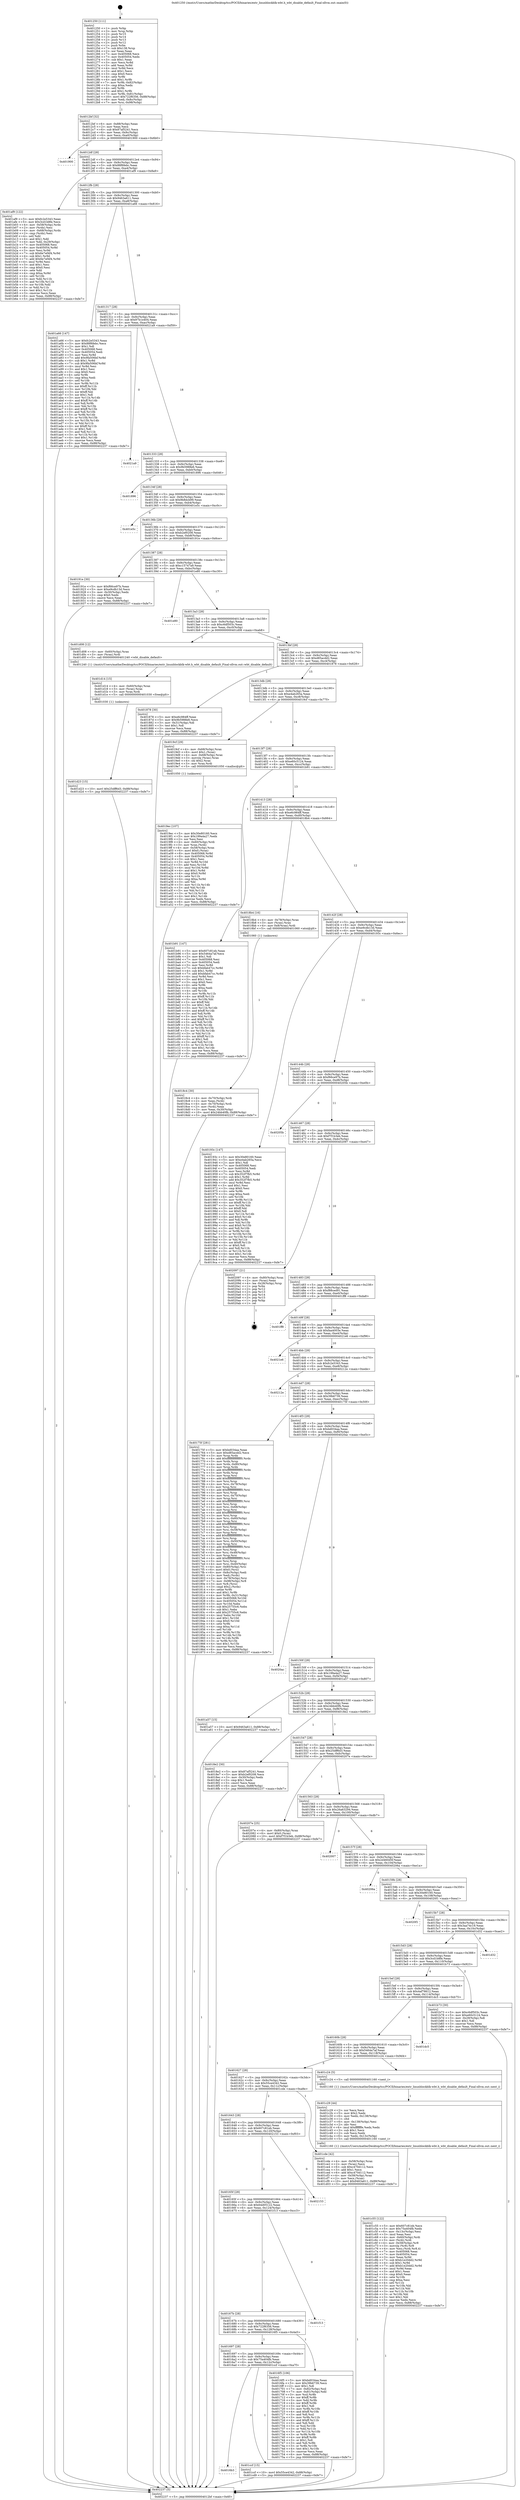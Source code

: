 digraph "0x401250" {
  label = "0x401250 (/mnt/c/Users/mathe/Desktop/tcc/POCII/binaries/extr_linuxblockblk-wbt.h_wbt_disable_default_Final-ollvm.out::main(0))"
  labelloc = "t"
  node[shape=record]

  Entry [label="",width=0.3,height=0.3,shape=circle,fillcolor=black,style=filled]
  "0x4012bf" [label="{
     0x4012bf [32]\l
     | [instrs]\l
     &nbsp;&nbsp;0x4012bf \<+6\>: mov -0x88(%rbp),%eax\l
     &nbsp;&nbsp;0x4012c5 \<+2\>: mov %eax,%ecx\l
     &nbsp;&nbsp;0x4012c7 \<+6\>: sub $0x87af5241,%ecx\l
     &nbsp;&nbsp;0x4012cd \<+6\>: mov %eax,-0x9c(%rbp)\l
     &nbsp;&nbsp;0x4012d3 \<+6\>: mov %ecx,-0xa0(%rbp)\l
     &nbsp;&nbsp;0x4012d9 \<+6\>: je 0000000000401900 \<main+0x6b0\>\l
  }"]
  "0x401900" [label="{
     0x401900\l
  }", style=dashed]
  "0x4012df" [label="{
     0x4012df [28]\l
     | [instrs]\l
     &nbsp;&nbsp;0x4012df \<+5\>: jmp 00000000004012e4 \<main+0x94\>\l
     &nbsp;&nbsp;0x4012e4 \<+6\>: mov -0x9c(%rbp),%eax\l
     &nbsp;&nbsp;0x4012ea \<+5\>: sub $0x88f6febc,%eax\l
     &nbsp;&nbsp;0x4012ef \<+6\>: mov %eax,-0xa4(%rbp)\l
     &nbsp;&nbsp;0x4012f5 \<+6\>: je 0000000000401af9 \<main+0x8a9\>\l
  }"]
  Exit [label="",width=0.3,height=0.3,shape=circle,fillcolor=black,style=filled,peripheries=2]
  "0x401af9" [label="{
     0x401af9 [122]\l
     | [instrs]\l
     &nbsp;&nbsp;0x401af9 \<+5\>: mov $0xfc2e5343,%eax\l
     &nbsp;&nbsp;0x401afe \<+5\>: mov $0x3cd1b8fe,%ecx\l
     &nbsp;&nbsp;0x401b03 \<+4\>: mov -0x58(%rbp),%rdx\l
     &nbsp;&nbsp;0x401b07 \<+2\>: mov (%rdx),%esi\l
     &nbsp;&nbsp;0x401b09 \<+4\>: mov -0x68(%rbp),%rdx\l
     &nbsp;&nbsp;0x401b0d \<+2\>: cmp (%rdx),%esi\l
     &nbsp;&nbsp;0x401b0f \<+4\>: setl %dil\l
     &nbsp;&nbsp;0x401b13 \<+4\>: and $0x1,%dil\l
     &nbsp;&nbsp;0x401b17 \<+4\>: mov %dil,-0x29(%rbp)\l
     &nbsp;&nbsp;0x401b1b \<+7\>: mov 0x405068,%esi\l
     &nbsp;&nbsp;0x401b22 \<+8\>: mov 0x405054,%r8d\l
     &nbsp;&nbsp;0x401b2a \<+3\>: mov %esi,%r9d\l
     &nbsp;&nbsp;0x401b2d \<+7\>: sub $0x6e7ef4f4,%r9d\l
     &nbsp;&nbsp;0x401b34 \<+4\>: sub $0x1,%r9d\l
     &nbsp;&nbsp;0x401b38 \<+7\>: add $0x6e7ef4f4,%r9d\l
     &nbsp;&nbsp;0x401b3f \<+4\>: imul %r9d,%esi\l
     &nbsp;&nbsp;0x401b43 \<+3\>: and $0x1,%esi\l
     &nbsp;&nbsp;0x401b46 \<+3\>: cmp $0x0,%esi\l
     &nbsp;&nbsp;0x401b49 \<+4\>: sete %dil\l
     &nbsp;&nbsp;0x401b4d \<+4\>: cmp $0xa,%r8d\l
     &nbsp;&nbsp;0x401b51 \<+4\>: setl %r10b\l
     &nbsp;&nbsp;0x401b55 \<+3\>: mov %dil,%r11b\l
     &nbsp;&nbsp;0x401b58 \<+3\>: and %r10b,%r11b\l
     &nbsp;&nbsp;0x401b5b \<+3\>: xor %r10b,%dil\l
     &nbsp;&nbsp;0x401b5e \<+3\>: or %dil,%r11b\l
     &nbsp;&nbsp;0x401b61 \<+4\>: test $0x1,%r11b\l
     &nbsp;&nbsp;0x401b65 \<+3\>: cmovne %ecx,%eax\l
     &nbsp;&nbsp;0x401b68 \<+6\>: mov %eax,-0x88(%rbp)\l
     &nbsp;&nbsp;0x401b6e \<+5\>: jmp 0000000000402237 \<main+0xfe7\>\l
  }"]
  "0x4012fb" [label="{
     0x4012fb [28]\l
     | [instrs]\l
     &nbsp;&nbsp;0x4012fb \<+5\>: jmp 0000000000401300 \<main+0xb0\>\l
     &nbsp;&nbsp;0x401300 \<+6\>: mov -0x9c(%rbp),%eax\l
     &nbsp;&nbsp;0x401306 \<+5\>: sub $0x9463a611,%eax\l
     &nbsp;&nbsp;0x40130b \<+6\>: mov %eax,-0xa8(%rbp)\l
     &nbsp;&nbsp;0x401311 \<+6\>: je 0000000000401a66 \<main+0x816\>\l
  }"]
  "0x401d23" [label="{
     0x401d23 [15]\l
     | [instrs]\l
     &nbsp;&nbsp;0x401d23 \<+10\>: movl $0x25dff6d3,-0x88(%rbp)\l
     &nbsp;&nbsp;0x401d2d \<+5\>: jmp 0000000000402237 \<main+0xfe7\>\l
  }"]
  "0x401a66" [label="{
     0x401a66 [147]\l
     | [instrs]\l
     &nbsp;&nbsp;0x401a66 \<+5\>: mov $0xfc2e5343,%eax\l
     &nbsp;&nbsp;0x401a6b \<+5\>: mov $0x88f6febc,%ecx\l
     &nbsp;&nbsp;0x401a70 \<+2\>: mov $0x1,%dl\l
     &nbsp;&nbsp;0x401a72 \<+7\>: mov 0x405068,%esi\l
     &nbsp;&nbsp;0x401a79 \<+7\>: mov 0x405054,%edi\l
     &nbsp;&nbsp;0x401a80 \<+3\>: mov %esi,%r8d\l
     &nbsp;&nbsp;0x401a83 \<+7\>: add $0x9fa506bf,%r8d\l
     &nbsp;&nbsp;0x401a8a \<+4\>: sub $0x1,%r8d\l
     &nbsp;&nbsp;0x401a8e \<+7\>: sub $0x9fa506bf,%r8d\l
     &nbsp;&nbsp;0x401a95 \<+4\>: imul %r8d,%esi\l
     &nbsp;&nbsp;0x401a99 \<+3\>: and $0x1,%esi\l
     &nbsp;&nbsp;0x401a9c \<+3\>: cmp $0x0,%esi\l
     &nbsp;&nbsp;0x401a9f \<+4\>: sete %r9b\l
     &nbsp;&nbsp;0x401aa3 \<+3\>: cmp $0xa,%edi\l
     &nbsp;&nbsp;0x401aa6 \<+4\>: setl %r10b\l
     &nbsp;&nbsp;0x401aaa \<+3\>: mov %r9b,%r11b\l
     &nbsp;&nbsp;0x401aad \<+4\>: xor $0xff,%r11b\l
     &nbsp;&nbsp;0x401ab1 \<+3\>: mov %r10b,%bl\l
     &nbsp;&nbsp;0x401ab4 \<+3\>: xor $0xff,%bl\l
     &nbsp;&nbsp;0x401ab7 \<+3\>: xor $0x1,%dl\l
     &nbsp;&nbsp;0x401aba \<+3\>: mov %r11b,%r14b\l
     &nbsp;&nbsp;0x401abd \<+4\>: and $0xff,%r14b\l
     &nbsp;&nbsp;0x401ac1 \<+3\>: and %dl,%r9b\l
     &nbsp;&nbsp;0x401ac4 \<+3\>: mov %bl,%r15b\l
     &nbsp;&nbsp;0x401ac7 \<+4\>: and $0xff,%r15b\l
     &nbsp;&nbsp;0x401acb \<+3\>: and %dl,%r10b\l
     &nbsp;&nbsp;0x401ace \<+3\>: or %r9b,%r14b\l
     &nbsp;&nbsp;0x401ad1 \<+3\>: or %r10b,%r15b\l
     &nbsp;&nbsp;0x401ad4 \<+3\>: xor %r15b,%r14b\l
     &nbsp;&nbsp;0x401ad7 \<+3\>: or %bl,%r11b\l
     &nbsp;&nbsp;0x401ada \<+4\>: xor $0xff,%r11b\l
     &nbsp;&nbsp;0x401ade \<+3\>: or $0x1,%dl\l
     &nbsp;&nbsp;0x401ae1 \<+3\>: and %dl,%r11b\l
     &nbsp;&nbsp;0x401ae4 \<+3\>: or %r11b,%r14b\l
     &nbsp;&nbsp;0x401ae7 \<+4\>: test $0x1,%r14b\l
     &nbsp;&nbsp;0x401aeb \<+3\>: cmovne %ecx,%eax\l
     &nbsp;&nbsp;0x401aee \<+6\>: mov %eax,-0x88(%rbp)\l
     &nbsp;&nbsp;0x401af4 \<+5\>: jmp 0000000000402237 \<main+0xfe7\>\l
  }"]
  "0x401317" [label="{
     0x401317 [28]\l
     | [instrs]\l
     &nbsp;&nbsp;0x401317 \<+5\>: jmp 000000000040131c \<main+0xcc\>\l
     &nbsp;&nbsp;0x40131c \<+6\>: mov -0x9c(%rbp),%eax\l
     &nbsp;&nbsp;0x401322 \<+5\>: sub $0x97b1e404,%eax\l
     &nbsp;&nbsp;0x401327 \<+6\>: mov %eax,-0xac(%rbp)\l
     &nbsp;&nbsp;0x40132d \<+6\>: je 00000000004021a9 \<main+0xf59\>\l
  }"]
  "0x401d14" [label="{
     0x401d14 [15]\l
     | [instrs]\l
     &nbsp;&nbsp;0x401d14 \<+4\>: mov -0x60(%rbp),%rax\l
     &nbsp;&nbsp;0x401d18 \<+3\>: mov (%rax),%rax\l
     &nbsp;&nbsp;0x401d1b \<+3\>: mov %rax,%rdi\l
     &nbsp;&nbsp;0x401d1e \<+5\>: call 0000000000401030 \<free@plt\>\l
     | [calls]\l
     &nbsp;&nbsp;0x401030 \{1\} (unknown)\l
  }"]
  "0x4021a9" [label="{
     0x4021a9\l
  }", style=dashed]
  "0x401333" [label="{
     0x401333 [28]\l
     | [instrs]\l
     &nbsp;&nbsp;0x401333 \<+5\>: jmp 0000000000401338 \<main+0xe8\>\l
     &nbsp;&nbsp;0x401338 \<+6\>: mov -0x9c(%rbp),%eax\l
     &nbsp;&nbsp;0x40133e \<+5\>: sub $0x9b5988e6,%eax\l
     &nbsp;&nbsp;0x401343 \<+6\>: mov %eax,-0xb0(%rbp)\l
     &nbsp;&nbsp;0x401349 \<+6\>: je 0000000000401896 \<main+0x646\>\l
  }"]
  "0x4016b3" [label="{
     0x4016b3\l
  }", style=dashed]
  "0x401896" [label="{
     0x401896\l
  }", style=dashed]
  "0x40134f" [label="{
     0x40134f [28]\l
     | [instrs]\l
     &nbsp;&nbsp;0x40134f \<+5\>: jmp 0000000000401354 \<main+0x104\>\l
     &nbsp;&nbsp;0x401354 \<+6\>: mov -0x9c(%rbp),%eax\l
     &nbsp;&nbsp;0x40135a \<+5\>: sub $0x9b8dcb99,%eax\l
     &nbsp;&nbsp;0x40135f \<+6\>: mov %eax,-0xb4(%rbp)\l
     &nbsp;&nbsp;0x401365 \<+6\>: je 0000000000401e5c \<main+0xc0c\>\l
  }"]
  "0x401ccf" [label="{
     0x401ccf [15]\l
     | [instrs]\l
     &nbsp;&nbsp;0x401ccf \<+10\>: movl $0x55ce4342,-0x88(%rbp)\l
     &nbsp;&nbsp;0x401cd9 \<+5\>: jmp 0000000000402237 \<main+0xfe7\>\l
  }"]
  "0x401e5c" [label="{
     0x401e5c\l
  }", style=dashed]
  "0x40136b" [label="{
     0x40136b [28]\l
     | [instrs]\l
     &nbsp;&nbsp;0x40136b \<+5\>: jmp 0000000000401370 \<main+0x120\>\l
     &nbsp;&nbsp;0x401370 \<+6\>: mov -0x9c(%rbp),%eax\l
     &nbsp;&nbsp;0x401376 \<+5\>: sub $0xb2ef0208,%eax\l
     &nbsp;&nbsp;0x40137b \<+6\>: mov %eax,-0xb8(%rbp)\l
     &nbsp;&nbsp;0x401381 \<+6\>: je 000000000040191e \<main+0x6ce\>\l
  }"]
  "0x401c55" [label="{
     0x401c55 [122]\l
     | [instrs]\l
     &nbsp;&nbsp;0x401c55 \<+5\>: mov $0x607c81eb,%ecx\l
     &nbsp;&nbsp;0x401c5a \<+5\>: mov $0x75a404fb,%edx\l
     &nbsp;&nbsp;0x401c5f \<+6\>: mov -0x13c(%rbp),%esi\l
     &nbsp;&nbsp;0x401c65 \<+3\>: imul %eax,%esi\l
     &nbsp;&nbsp;0x401c68 \<+4\>: mov -0x60(%rbp),%rdi\l
     &nbsp;&nbsp;0x401c6c \<+3\>: mov (%rdi),%rdi\l
     &nbsp;&nbsp;0x401c6f \<+4\>: mov -0x58(%rbp),%r8\l
     &nbsp;&nbsp;0x401c73 \<+3\>: movslq (%r8),%r8\l
     &nbsp;&nbsp;0x401c76 \<+4\>: mov %esi,(%rdi,%r8,4)\l
     &nbsp;&nbsp;0x401c7a \<+7\>: mov 0x405068,%eax\l
     &nbsp;&nbsp;0x401c81 \<+7\>: mov 0x405054,%esi\l
     &nbsp;&nbsp;0x401c88 \<+3\>: mov %eax,%r9d\l
     &nbsp;&nbsp;0x401c8b \<+7\>: sub $0xb1e20dd2,%r9d\l
     &nbsp;&nbsp;0x401c92 \<+4\>: sub $0x1,%r9d\l
     &nbsp;&nbsp;0x401c96 \<+7\>: add $0xb1e20dd2,%r9d\l
     &nbsp;&nbsp;0x401c9d \<+4\>: imul %r9d,%eax\l
     &nbsp;&nbsp;0x401ca1 \<+3\>: and $0x1,%eax\l
     &nbsp;&nbsp;0x401ca4 \<+3\>: cmp $0x0,%eax\l
     &nbsp;&nbsp;0x401ca7 \<+4\>: sete %r10b\l
     &nbsp;&nbsp;0x401cab \<+3\>: cmp $0xa,%esi\l
     &nbsp;&nbsp;0x401cae \<+4\>: setl %r11b\l
     &nbsp;&nbsp;0x401cb2 \<+3\>: mov %r10b,%bl\l
     &nbsp;&nbsp;0x401cb5 \<+3\>: and %r11b,%bl\l
     &nbsp;&nbsp;0x401cb8 \<+3\>: xor %r11b,%r10b\l
     &nbsp;&nbsp;0x401cbb \<+3\>: or %r10b,%bl\l
     &nbsp;&nbsp;0x401cbe \<+3\>: test $0x1,%bl\l
     &nbsp;&nbsp;0x401cc1 \<+3\>: cmovne %edx,%ecx\l
     &nbsp;&nbsp;0x401cc4 \<+6\>: mov %ecx,-0x88(%rbp)\l
     &nbsp;&nbsp;0x401cca \<+5\>: jmp 0000000000402237 \<main+0xfe7\>\l
  }"]
  "0x40191e" [label="{
     0x40191e [30]\l
     | [instrs]\l
     &nbsp;&nbsp;0x40191e \<+5\>: mov $0xf66ce97b,%eax\l
     &nbsp;&nbsp;0x401923 \<+5\>: mov $0xe9cdb13d,%ecx\l
     &nbsp;&nbsp;0x401928 \<+3\>: mov -0x30(%rbp),%edx\l
     &nbsp;&nbsp;0x40192b \<+3\>: cmp $0x0,%edx\l
     &nbsp;&nbsp;0x40192e \<+3\>: cmove %ecx,%eax\l
     &nbsp;&nbsp;0x401931 \<+6\>: mov %eax,-0x88(%rbp)\l
     &nbsp;&nbsp;0x401937 \<+5\>: jmp 0000000000402237 \<main+0xfe7\>\l
  }"]
  "0x401387" [label="{
     0x401387 [28]\l
     | [instrs]\l
     &nbsp;&nbsp;0x401387 \<+5\>: jmp 000000000040138c \<main+0x13c\>\l
     &nbsp;&nbsp;0x40138c \<+6\>: mov -0x9c(%rbp),%eax\l
     &nbsp;&nbsp;0x401392 \<+5\>: sub $0xc15747a9,%eax\l
     &nbsp;&nbsp;0x401397 \<+6\>: mov %eax,-0xbc(%rbp)\l
     &nbsp;&nbsp;0x40139d \<+6\>: je 0000000000401e80 \<main+0xc30\>\l
  }"]
  "0x401c29" [label="{
     0x401c29 [44]\l
     | [instrs]\l
     &nbsp;&nbsp;0x401c29 \<+2\>: xor %ecx,%ecx\l
     &nbsp;&nbsp;0x401c2b \<+5\>: mov $0x2,%edx\l
     &nbsp;&nbsp;0x401c30 \<+6\>: mov %edx,-0x138(%rbp)\l
     &nbsp;&nbsp;0x401c36 \<+1\>: cltd\l
     &nbsp;&nbsp;0x401c37 \<+6\>: mov -0x138(%rbp),%esi\l
     &nbsp;&nbsp;0x401c3d \<+2\>: idiv %esi\l
     &nbsp;&nbsp;0x401c3f \<+6\>: imul $0xfffffffe,%edx,%edx\l
     &nbsp;&nbsp;0x401c45 \<+3\>: sub $0x1,%ecx\l
     &nbsp;&nbsp;0x401c48 \<+2\>: sub %ecx,%edx\l
     &nbsp;&nbsp;0x401c4a \<+6\>: mov %edx,-0x13c(%rbp)\l
     &nbsp;&nbsp;0x401c50 \<+5\>: call 0000000000401160 \<next_i\>\l
     | [calls]\l
     &nbsp;&nbsp;0x401160 \{1\} (/mnt/c/Users/mathe/Desktop/tcc/POCII/binaries/extr_linuxblockblk-wbt.h_wbt_disable_default_Final-ollvm.out::next_i)\l
  }"]
  "0x401e80" [label="{
     0x401e80\l
  }", style=dashed]
  "0x4013a3" [label="{
     0x4013a3 [28]\l
     | [instrs]\l
     &nbsp;&nbsp;0x4013a3 \<+5\>: jmp 00000000004013a8 \<main+0x158\>\l
     &nbsp;&nbsp;0x4013a8 \<+6\>: mov -0x9c(%rbp),%eax\l
     &nbsp;&nbsp;0x4013ae \<+5\>: sub $0xc6df503c,%eax\l
     &nbsp;&nbsp;0x4013b3 \<+6\>: mov %eax,-0xc0(%rbp)\l
     &nbsp;&nbsp;0x4013b9 \<+6\>: je 0000000000401d08 \<main+0xab8\>\l
  }"]
  "0x4019ec" [label="{
     0x4019ec [107]\l
     | [instrs]\l
     &nbsp;&nbsp;0x4019ec \<+5\>: mov $0x30e80160,%ecx\l
     &nbsp;&nbsp;0x4019f1 \<+5\>: mov $0x199a4a27,%edx\l
     &nbsp;&nbsp;0x4019f6 \<+2\>: xor %esi,%esi\l
     &nbsp;&nbsp;0x4019f8 \<+4\>: mov -0x60(%rbp),%rdi\l
     &nbsp;&nbsp;0x4019fc \<+3\>: mov %rax,(%rdi)\l
     &nbsp;&nbsp;0x4019ff \<+4\>: mov -0x58(%rbp),%rax\l
     &nbsp;&nbsp;0x401a03 \<+6\>: movl $0x0,(%rax)\l
     &nbsp;&nbsp;0x401a09 \<+8\>: mov 0x405068,%r8d\l
     &nbsp;&nbsp;0x401a11 \<+8\>: mov 0x405054,%r9d\l
     &nbsp;&nbsp;0x401a19 \<+3\>: sub $0x1,%esi\l
     &nbsp;&nbsp;0x401a1c \<+3\>: mov %r8d,%r10d\l
     &nbsp;&nbsp;0x401a1f \<+3\>: add %esi,%r10d\l
     &nbsp;&nbsp;0x401a22 \<+4\>: imul %r10d,%r8d\l
     &nbsp;&nbsp;0x401a26 \<+4\>: and $0x1,%r8d\l
     &nbsp;&nbsp;0x401a2a \<+4\>: cmp $0x0,%r8d\l
     &nbsp;&nbsp;0x401a2e \<+4\>: sete %r11b\l
     &nbsp;&nbsp;0x401a32 \<+4\>: cmp $0xa,%r9d\l
     &nbsp;&nbsp;0x401a36 \<+3\>: setl %bl\l
     &nbsp;&nbsp;0x401a39 \<+3\>: mov %r11b,%r14b\l
     &nbsp;&nbsp;0x401a3c \<+3\>: and %bl,%r14b\l
     &nbsp;&nbsp;0x401a3f \<+3\>: xor %bl,%r11b\l
     &nbsp;&nbsp;0x401a42 \<+3\>: or %r11b,%r14b\l
     &nbsp;&nbsp;0x401a45 \<+4\>: test $0x1,%r14b\l
     &nbsp;&nbsp;0x401a49 \<+3\>: cmovne %edx,%ecx\l
     &nbsp;&nbsp;0x401a4c \<+6\>: mov %ecx,-0x88(%rbp)\l
     &nbsp;&nbsp;0x401a52 \<+5\>: jmp 0000000000402237 \<main+0xfe7\>\l
  }"]
  "0x401d08" [label="{
     0x401d08 [12]\l
     | [instrs]\l
     &nbsp;&nbsp;0x401d08 \<+4\>: mov -0x60(%rbp),%rax\l
     &nbsp;&nbsp;0x401d0c \<+3\>: mov (%rax),%rdi\l
     &nbsp;&nbsp;0x401d0f \<+5\>: call 0000000000401240 \<wbt_disable_default\>\l
     | [calls]\l
     &nbsp;&nbsp;0x401240 \{1\} (/mnt/c/Users/mathe/Desktop/tcc/POCII/binaries/extr_linuxblockblk-wbt.h_wbt_disable_default_Final-ollvm.out::wbt_disable_default)\l
  }"]
  "0x4013bf" [label="{
     0x4013bf [28]\l
     | [instrs]\l
     &nbsp;&nbsp;0x4013bf \<+5\>: jmp 00000000004013c4 \<main+0x174\>\l
     &nbsp;&nbsp;0x4013c4 \<+6\>: mov -0x9c(%rbp),%eax\l
     &nbsp;&nbsp;0x4013ca \<+5\>: sub $0xd85acdd2,%eax\l
     &nbsp;&nbsp;0x4013cf \<+6\>: mov %eax,-0xc4(%rbp)\l
     &nbsp;&nbsp;0x4013d5 \<+6\>: je 0000000000401878 \<main+0x628\>\l
  }"]
  "0x4018c4" [label="{
     0x4018c4 [30]\l
     | [instrs]\l
     &nbsp;&nbsp;0x4018c4 \<+4\>: mov -0x70(%rbp),%rdi\l
     &nbsp;&nbsp;0x4018c8 \<+2\>: mov %eax,(%rdi)\l
     &nbsp;&nbsp;0x4018ca \<+4\>: mov -0x70(%rbp),%rdi\l
     &nbsp;&nbsp;0x4018ce \<+2\>: mov (%rdi),%eax\l
     &nbsp;&nbsp;0x4018d0 \<+3\>: mov %eax,-0x30(%rbp)\l
     &nbsp;&nbsp;0x4018d3 \<+10\>: movl $0x24bb40fb,-0x88(%rbp)\l
     &nbsp;&nbsp;0x4018dd \<+5\>: jmp 0000000000402237 \<main+0xfe7\>\l
  }"]
  "0x401878" [label="{
     0x401878 [30]\l
     | [instrs]\l
     &nbsp;&nbsp;0x401878 \<+5\>: mov $0xe6c984ff,%eax\l
     &nbsp;&nbsp;0x40187d \<+5\>: mov $0x9b5988e6,%ecx\l
     &nbsp;&nbsp;0x401882 \<+3\>: mov -0x31(%rbp),%dl\l
     &nbsp;&nbsp;0x401885 \<+3\>: test $0x1,%dl\l
     &nbsp;&nbsp;0x401888 \<+3\>: cmovne %ecx,%eax\l
     &nbsp;&nbsp;0x40188b \<+6\>: mov %eax,-0x88(%rbp)\l
     &nbsp;&nbsp;0x401891 \<+5\>: jmp 0000000000402237 \<main+0xfe7\>\l
  }"]
  "0x4013db" [label="{
     0x4013db [28]\l
     | [instrs]\l
     &nbsp;&nbsp;0x4013db \<+5\>: jmp 00000000004013e0 \<main+0x190\>\l
     &nbsp;&nbsp;0x4013e0 \<+6\>: mov -0x9c(%rbp),%eax\l
     &nbsp;&nbsp;0x4013e6 \<+5\>: sub $0xe4ab265a,%eax\l
     &nbsp;&nbsp;0x4013eb \<+6\>: mov %eax,-0xc8(%rbp)\l
     &nbsp;&nbsp;0x4013f1 \<+6\>: je 00000000004019cf \<main+0x77f\>\l
  }"]
  "0x401250" [label="{
     0x401250 [111]\l
     | [instrs]\l
     &nbsp;&nbsp;0x401250 \<+1\>: push %rbp\l
     &nbsp;&nbsp;0x401251 \<+3\>: mov %rsp,%rbp\l
     &nbsp;&nbsp;0x401254 \<+2\>: push %r15\l
     &nbsp;&nbsp;0x401256 \<+2\>: push %r14\l
     &nbsp;&nbsp;0x401258 \<+2\>: push %r13\l
     &nbsp;&nbsp;0x40125a \<+2\>: push %r12\l
     &nbsp;&nbsp;0x40125c \<+1\>: push %rbx\l
     &nbsp;&nbsp;0x40125d \<+7\>: sub $0x138,%rsp\l
     &nbsp;&nbsp;0x401264 \<+2\>: xor %eax,%eax\l
     &nbsp;&nbsp;0x401266 \<+7\>: mov 0x405068,%ecx\l
     &nbsp;&nbsp;0x40126d \<+7\>: mov 0x405054,%edx\l
     &nbsp;&nbsp;0x401274 \<+3\>: sub $0x1,%eax\l
     &nbsp;&nbsp;0x401277 \<+3\>: mov %ecx,%r8d\l
     &nbsp;&nbsp;0x40127a \<+3\>: add %eax,%r8d\l
     &nbsp;&nbsp;0x40127d \<+4\>: imul %r8d,%ecx\l
     &nbsp;&nbsp;0x401281 \<+3\>: and $0x1,%ecx\l
     &nbsp;&nbsp;0x401284 \<+3\>: cmp $0x0,%ecx\l
     &nbsp;&nbsp;0x401287 \<+4\>: sete %r9b\l
     &nbsp;&nbsp;0x40128b \<+4\>: and $0x1,%r9b\l
     &nbsp;&nbsp;0x40128f \<+7\>: mov %r9b,-0x82(%rbp)\l
     &nbsp;&nbsp;0x401296 \<+3\>: cmp $0xa,%edx\l
     &nbsp;&nbsp;0x401299 \<+4\>: setl %r9b\l
     &nbsp;&nbsp;0x40129d \<+4\>: and $0x1,%r9b\l
     &nbsp;&nbsp;0x4012a1 \<+7\>: mov %r9b,-0x81(%rbp)\l
     &nbsp;&nbsp;0x4012a8 \<+10\>: movl $0x722f6356,-0x88(%rbp)\l
     &nbsp;&nbsp;0x4012b2 \<+6\>: mov %edi,-0x8c(%rbp)\l
     &nbsp;&nbsp;0x4012b8 \<+7\>: mov %rsi,-0x98(%rbp)\l
  }"]
  "0x4019cf" [label="{
     0x4019cf [29]\l
     | [instrs]\l
     &nbsp;&nbsp;0x4019cf \<+4\>: mov -0x68(%rbp),%rax\l
     &nbsp;&nbsp;0x4019d3 \<+6\>: movl $0x1,(%rax)\l
     &nbsp;&nbsp;0x4019d9 \<+4\>: mov -0x68(%rbp),%rax\l
     &nbsp;&nbsp;0x4019dd \<+3\>: movslq (%rax),%rax\l
     &nbsp;&nbsp;0x4019e0 \<+4\>: shl $0x2,%rax\l
     &nbsp;&nbsp;0x4019e4 \<+3\>: mov %rax,%rdi\l
     &nbsp;&nbsp;0x4019e7 \<+5\>: call 0000000000401050 \<malloc@plt\>\l
     | [calls]\l
     &nbsp;&nbsp;0x401050 \{1\} (unknown)\l
  }"]
  "0x4013f7" [label="{
     0x4013f7 [28]\l
     | [instrs]\l
     &nbsp;&nbsp;0x4013f7 \<+5\>: jmp 00000000004013fc \<main+0x1ac\>\l
     &nbsp;&nbsp;0x4013fc \<+6\>: mov -0x9c(%rbp),%eax\l
     &nbsp;&nbsp;0x401402 \<+5\>: sub $0xe60c5124,%eax\l
     &nbsp;&nbsp;0x401407 \<+6\>: mov %eax,-0xcc(%rbp)\l
     &nbsp;&nbsp;0x40140d \<+6\>: je 0000000000401b91 \<main+0x941\>\l
  }"]
  "0x402237" [label="{
     0x402237 [5]\l
     | [instrs]\l
     &nbsp;&nbsp;0x402237 \<+5\>: jmp 00000000004012bf \<main+0x6f\>\l
  }"]
  "0x401b91" [label="{
     0x401b91 [147]\l
     | [instrs]\l
     &nbsp;&nbsp;0x401b91 \<+5\>: mov $0x607c81eb,%eax\l
     &nbsp;&nbsp;0x401b96 \<+5\>: mov $0x5464a7af,%ecx\l
     &nbsp;&nbsp;0x401b9b \<+2\>: mov $0x1,%dl\l
     &nbsp;&nbsp;0x401b9d \<+7\>: mov 0x405068,%esi\l
     &nbsp;&nbsp;0x401ba4 \<+7\>: mov 0x405054,%edi\l
     &nbsp;&nbsp;0x401bab \<+3\>: mov %esi,%r8d\l
     &nbsp;&nbsp;0x401bae \<+7\>: sub $0xbfab47cc,%r8d\l
     &nbsp;&nbsp;0x401bb5 \<+4\>: sub $0x1,%r8d\l
     &nbsp;&nbsp;0x401bb9 \<+7\>: add $0xbfab47cc,%r8d\l
     &nbsp;&nbsp;0x401bc0 \<+4\>: imul %r8d,%esi\l
     &nbsp;&nbsp;0x401bc4 \<+3\>: and $0x1,%esi\l
     &nbsp;&nbsp;0x401bc7 \<+3\>: cmp $0x0,%esi\l
     &nbsp;&nbsp;0x401bca \<+4\>: sete %r9b\l
     &nbsp;&nbsp;0x401bce \<+3\>: cmp $0xa,%edi\l
     &nbsp;&nbsp;0x401bd1 \<+4\>: setl %r10b\l
     &nbsp;&nbsp;0x401bd5 \<+3\>: mov %r9b,%r11b\l
     &nbsp;&nbsp;0x401bd8 \<+4\>: xor $0xff,%r11b\l
     &nbsp;&nbsp;0x401bdc \<+3\>: mov %r10b,%bl\l
     &nbsp;&nbsp;0x401bdf \<+3\>: xor $0xff,%bl\l
     &nbsp;&nbsp;0x401be2 \<+3\>: xor $0x1,%dl\l
     &nbsp;&nbsp;0x401be5 \<+3\>: mov %r11b,%r14b\l
     &nbsp;&nbsp;0x401be8 \<+4\>: and $0xff,%r14b\l
     &nbsp;&nbsp;0x401bec \<+3\>: and %dl,%r9b\l
     &nbsp;&nbsp;0x401bef \<+3\>: mov %bl,%r15b\l
     &nbsp;&nbsp;0x401bf2 \<+4\>: and $0xff,%r15b\l
     &nbsp;&nbsp;0x401bf6 \<+3\>: and %dl,%r10b\l
     &nbsp;&nbsp;0x401bf9 \<+3\>: or %r9b,%r14b\l
     &nbsp;&nbsp;0x401bfc \<+3\>: or %r10b,%r15b\l
     &nbsp;&nbsp;0x401bff \<+3\>: xor %r15b,%r14b\l
     &nbsp;&nbsp;0x401c02 \<+3\>: or %bl,%r11b\l
     &nbsp;&nbsp;0x401c05 \<+4\>: xor $0xff,%r11b\l
     &nbsp;&nbsp;0x401c09 \<+3\>: or $0x1,%dl\l
     &nbsp;&nbsp;0x401c0c \<+3\>: and %dl,%r11b\l
     &nbsp;&nbsp;0x401c0f \<+3\>: or %r11b,%r14b\l
     &nbsp;&nbsp;0x401c12 \<+4\>: test $0x1,%r14b\l
     &nbsp;&nbsp;0x401c16 \<+3\>: cmovne %ecx,%eax\l
     &nbsp;&nbsp;0x401c19 \<+6\>: mov %eax,-0x88(%rbp)\l
     &nbsp;&nbsp;0x401c1f \<+5\>: jmp 0000000000402237 \<main+0xfe7\>\l
  }"]
  "0x401413" [label="{
     0x401413 [28]\l
     | [instrs]\l
     &nbsp;&nbsp;0x401413 \<+5\>: jmp 0000000000401418 \<main+0x1c8\>\l
     &nbsp;&nbsp;0x401418 \<+6\>: mov -0x9c(%rbp),%eax\l
     &nbsp;&nbsp;0x40141e \<+5\>: sub $0xe6c984ff,%eax\l
     &nbsp;&nbsp;0x401423 \<+6\>: mov %eax,-0xd0(%rbp)\l
     &nbsp;&nbsp;0x401429 \<+6\>: je 00000000004018b4 \<main+0x664\>\l
  }"]
  "0x401697" [label="{
     0x401697 [28]\l
     | [instrs]\l
     &nbsp;&nbsp;0x401697 \<+5\>: jmp 000000000040169c \<main+0x44c\>\l
     &nbsp;&nbsp;0x40169c \<+6\>: mov -0x9c(%rbp),%eax\l
     &nbsp;&nbsp;0x4016a2 \<+5\>: sub $0x75a404fb,%eax\l
     &nbsp;&nbsp;0x4016a7 \<+6\>: mov %eax,-0x12c(%rbp)\l
     &nbsp;&nbsp;0x4016ad \<+6\>: je 0000000000401ccf \<main+0xa7f\>\l
  }"]
  "0x4018b4" [label="{
     0x4018b4 [16]\l
     | [instrs]\l
     &nbsp;&nbsp;0x4018b4 \<+4\>: mov -0x78(%rbp),%rax\l
     &nbsp;&nbsp;0x4018b8 \<+3\>: mov (%rax),%rax\l
     &nbsp;&nbsp;0x4018bb \<+4\>: mov 0x8(%rax),%rdi\l
     &nbsp;&nbsp;0x4018bf \<+5\>: call 0000000000401060 \<atoi@plt\>\l
     | [calls]\l
     &nbsp;&nbsp;0x401060 \{1\} (unknown)\l
  }"]
  "0x40142f" [label="{
     0x40142f [28]\l
     | [instrs]\l
     &nbsp;&nbsp;0x40142f \<+5\>: jmp 0000000000401434 \<main+0x1e4\>\l
     &nbsp;&nbsp;0x401434 \<+6\>: mov -0x9c(%rbp),%eax\l
     &nbsp;&nbsp;0x40143a \<+5\>: sub $0xe9cdb13d,%eax\l
     &nbsp;&nbsp;0x40143f \<+6\>: mov %eax,-0xd4(%rbp)\l
     &nbsp;&nbsp;0x401445 \<+6\>: je 000000000040193c \<main+0x6ec\>\l
  }"]
  "0x4016f5" [label="{
     0x4016f5 [106]\l
     | [instrs]\l
     &nbsp;&nbsp;0x4016f5 \<+5\>: mov $0xbd034aa,%eax\l
     &nbsp;&nbsp;0x4016fa \<+5\>: mov $0x39b6739,%ecx\l
     &nbsp;&nbsp;0x4016ff \<+2\>: mov $0x1,%dl\l
     &nbsp;&nbsp;0x401701 \<+7\>: mov -0x82(%rbp),%sil\l
     &nbsp;&nbsp;0x401708 \<+7\>: mov -0x81(%rbp),%dil\l
     &nbsp;&nbsp;0x40170f \<+3\>: mov %sil,%r8b\l
     &nbsp;&nbsp;0x401712 \<+4\>: xor $0xff,%r8b\l
     &nbsp;&nbsp;0x401716 \<+3\>: mov %dil,%r9b\l
     &nbsp;&nbsp;0x401719 \<+4\>: xor $0xff,%r9b\l
     &nbsp;&nbsp;0x40171d \<+3\>: xor $0x1,%dl\l
     &nbsp;&nbsp;0x401720 \<+3\>: mov %r8b,%r10b\l
     &nbsp;&nbsp;0x401723 \<+4\>: and $0xff,%r10b\l
     &nbsp;&nbsp;0x401727 \<+3\>: and %dl,%sil\l
     &nbsp;&nbsp;0x40172a \<+3\>: mov %r9b,%r11b\l
     &nbsp;&nbsp;0x40172d \<+4\>: and $0xff,%r11b\l
     &nbsp;&nbsp;0x401731 \<+3\>: and %dl,%dil\l
     &nbsp;&nbsp;0x401734 \<+3\>: or %sil,%r10b\l
     &nbsp;&nbsp;0x401737 \<+3\>: or %dil,%r11b\l
     &nbsp;&nbsp;0x40173a \<+3\>: xor %r11b,%r10b\l
     &nbsp;&nbsp;0x40173d \<+3\>: or %r9b,%r8b\l
     &nbsp;&nbsp;0x401740 \<+4\>: xor $0xff,%r8b\l
     &nbsp;&nbsp;0x401744 \<+3\>: or $0x1,%dl\l
     &nbsp;&nbsp;0x401747 \<+3\>: and %dl,%r8b\l
     &nbsp;&nbsp;0x40174a \<+3\>: or %r8b,%r10b\l
     &nbsp;&nbsp;0x40174d \<+4\>: test $0x1,%r10b\l
     &nbsp;&nbsp;0x401751 \<+3\>: cmovne %ecx,%eax\l
     &nbsp;&nbsp;0x401754 \<+6\>: mov %eax,-0x88(%rbp)\l
     &nbsp;&nbsp;0x40175a \<+5\>: jmp 0000000000402237 \<main+0xfe7\>\l
  }"]
  "0x40193c" [label="{
     0x40193c [147]\l
     | [instrs]\l
     &nbsp;&nbsp;0x40193c \<+5\>: mov $0x30e80160,%eax\l
     &nbsp;&nbsp;0x401941 \<+5\>: mov $0xe4ab265a,%ecx\l
     &nbsp;&nbsp;0x401946 \<+2\>: mov $0x1,%dl\l
     &nbsp;&nbsp;0x401948 \<+7\>: mov 0x405068,%esi\l
     &nbsp;&nbsp;0x40194f \<+7\>: mov 0x405054,%edi\l
     &nbsp;&nbsp;0x401956 \<+3\>: mov %esi,%r8d\l
     &nbsp;&nbsp;0x401959 \<+7\>: sub $0x352f7fb5,%r8d\l
     &nbsp;&nbsp;0x401960 \<+4\>: sub $0x1,%r8d\l
     &nbsp;&nbsp;0x401964 \<+7\>: add $0x352f7fb5,%r8d\l
     &nbsp;&nbsp;0x40196b \<+4\>: imul %r8d,%esi\l
     &nbsp;&nbsp;0x40196f \<+3\>: and $0x1,%esi\l
     &nbsp;&nbsp;0x401972 \<+3\>: cmp $0x0,%esi\l
     &nbsp;&nbsp;0x401975 \<+4\>: sete %r9b\l
     &nbsp;&nbsp;0x401979 \<+3\>: cmp $0xa,%edi\l
     &nbsp;&nbsp;0x40197c \<+4\>: setl %r10b\l
     &nbsp;&nbsp;0x401980 \<+3\>: mov %r9b,%r11b\l
     &nbsp;&nbsp;0x401983 \<+4\>: xor $0xff,%r11b\l
     &nbsp;&nbsp;0x401987 \<+3\>: mov %r10b,%bl\l
     &nbsp;&nbsp;0x40198a \<+3\>: xor $0xff,%bl\l
     &nbsp;&nbsp;0x40198d \<+3\>: xor $0x0,%dl\l
     &nbsp;&nbsp;0x401990 \<+3\>: mov %r11b,%r14b\l
     &nbsp;&nbsp;0x401993 \<+4\>: and $0x0,%r14b\l
     &nbsp;&nbsp;0x401997 \<+3\>: and %dl,%r9b\l
     &nbsp;&nbsp;0x40199a \<+3\>: mov %bl,%r15b\l
     &nbsp;&nbsp;0x40199d \<+4\>: and $0x0,%r15b\l
     &nbsp;&nbsp;0x4019a1 \<+3\>: and %dl,%r10b\l
     &nbsp;&nbsp;0x4019a4 \<+3\>: or %r9b,%r14b\l
     &nbsp;&nbsp;0x4019a7 \<+3\>: or %r10b,%r15b\l
     &nbsp;&nbsp;0x4019aa \<+3\>: xor %r15b,%r14b\l
     &nbsp;&nbsp;0x4019ad \<+3\>: or %bl,%r11b\l
     &nbsp;&nbsp;0x4019b0 \<+4\>: xor $0xff,%r11b\l
     &nbsp;&nbsp;0x4019b4 \<+3\>: or $0x0,%dl\l
     &nbsp;&nbsp;0x4019b7 \<+3\>: and %dl,%r11b\l
     &nbsp;&nbsp;0x4019ba \<+3\>: or %r11b,%r14b\l
     &nbsp;&nbsp;0x4019bd \<+4\>: test $0x1,%r14b\l
     &nbsp;&nbsp;0x4019c1 \<+3\>: cmovne %ecx,%eax\l
     &nbsp;&nbsp;0x4019c4 \<+6\>: mov %eax,-0x88(%rbp)\l
     &nbsp;&nbsp;0x4019ca \<+5\>: jmp 0000000000402237 \<main+0xfe7\>\l
  }"]
  "0x40144b" [label="{
     0x40144b [28]\l
     | [instrs]\l
     &nbsp;&nbsp;0x40144b \<+5\>: jmp 0000000000401450 \<main+0x200\>\l
     &nbsp;&nbsp;0x401450 \<+6\>: mov -0x9c(%rbp),%eax\l
     &nbsp;&nbsp;0x401456 \<+5\>: sub $0xf66ce97b,%eax\l
     &nbsp;&nbsp;0x40145b \<+6\>: mov %eax,-0xd8(%rbp)\l
     &nbsp;&nbsp;0x401461 \<+6\>: je 000000000040205b \<main+0xe0b\>\l
  }"]
  "0x40167b" [label="{
     0x40167b [28]\l
     | [instrs]\l
     &nbsp;&nbsp;0x40167b \<+5\>: jmp 0000000000401680 \<main+0x430\>\l
     &nbsp;&nbsp;0x401680 \<+6\>: mov -0x9c(%rbp),%eax\l
     &nbsp;&nbsp;0x401686 \<+5\>: sub $0x722f6356,%eax\l
     &nbsp;&nbsp;0x40168b \<+6\>: mov %eax,-0x128(%rbp)\l
     &nbsp;&nbsp;0x401691 \<+6\>: je 00000000004016f5 \<main+0x4a5\>\l
  }"]
  "0x40205b" [label="{
     0x40205b\l
  }", style=dashed]
  "0x401467" [label="{
     0x401467 [28]\l
     | [instrs]\l
     &nbsp;&nbsp;0x401467 \<+5\>: jmp 000000000040146c \<main+0x21c\>\l
     &nbsp;&nbsp;0x40146c \<+6\>: mov -0x9c(%rbp),%eax\l
     &nbsp;&nbsp;0x401472 \<+5\>: sub $0xf7f1b3eb,%eax\l
     &nbsp;&nbsp;0x401477 \<+6\>: mov %eax,-0xdc(%rbp)\l
     &nbsp;&nbsp;0x40147d \<+6\>: je 0000000000402097 \<main+0xe47\>\l
  }"]
  "0x401f13" [label="{
     0x401f13\l
  }", style=dashed]
  "0x402097" [label="{
     0x402097 [21]\l
     | [instrs]\l
     &nbsp;&nbsp;0x402097 \<+4\>: mov -0x80(%rbp),%rax\l
     &nbsp;&nbsp;0x40209b \<+2\>: mov (%rax),%eax\l
     &nbsp;&nbsp;0x40209d \<+4\>: lea -0x28(%rbp),%rsp\l
     &nbsp;&nbsp;0x4020a1 \<+1\>: pop %rbx\l
     &nbsp;&nbsp;0x4020a2 \<+2\>: pop %r12\l
     &nbsp;&nbsp;0x4020a4 \<+2\>: pop %r13\l
     &nbsp;&nbsp;0x4020a6 \<+2\>: pop %r14\l
     &nbsp;&nbsp;0x4020a8 \<+2\>: pop %r15\l
     &nbsp;&nbsp;0x4020aa \<+1\>: pop %rbp\l
     &nbsp;&nbsp;0x4020ab \<+1\>: ret\l
  }"]
  "0x401483" [label="{
     0x401483 [28]\l
     | [instrs]\l
     &nbsp;&nbsp;0x401483 \<+5\>: jmp 0000000000401488 \<main+0x238\>\l
     &nbsp;&nbsp;0x401488 \<+6\>: mov -0x9c(%rbp),%eax\l
     &nbsp;&nbsp;0x40148e \<+5\>: sub $0xf88ced91,%eax\l
     &nbsp;&nbsp;0x401493 \<+6\>: mov %eax,-0xe0(%rbp)\l
     &nbsp;&nbsp;0x401499 \<+6\>: je 0000000000401ff8 \<main+0xda8\>\l
  }"]
  "0x40165f" [label="{
     0x40165f [28]\l
     | [instrs]\l
     &nbsp;&nbsp;0x40165f \<+5\>: jmp 0000000000401664 \<main+0x414\>\l
     &nbsp;&nbsp;0x401664 \<+6\>: mov -0x9c(%rbp),%eax\l
     &nbsp;&nbsp;0x40166a \<+5\>: sub $0x64d05122,%eax\l
     &nbsp;&nbsp;0x40166f \<+6\>: mov %eax,-0x124(%rbp)\l
     &nbsp;&nbsp;0x401675 \<+6\>: je 0000000000401f13 \<main+0xcc3\>\l
  }"]
  "0x401ff8" [label="{
     0x401ff8\l
  }", style=dashed]
  "0x40149f" [label="{
     0x40149f [28]\l
     | [instrs]\l
     &nbsp;&nbsp;0x40149f \<+5\>: jmp 00000000004014a4 \<main+0x254\>\l
     &nbsp;&nbsp;0x4014a4 \<+6\>: mov -0x9c(%rbp),%eax\l
     &nbsp;&nbsp;0x4014aa \<+5\>: sub $0xfaa4003e,%eax\l
     &nbsp;&nbsp;0x4014af \<+6\>: mov %eax,-0xe4(%rbp)\l
     &nbsp;&nbsp;0x4014b5 \<+6\>: je 00000000004021e6 \<main+0xf96\>\l
  }"]
  "0x402153" [label="{
     0x402153\l
  }", style=dashed]
  "0x4021e6" [label="{
     0x4021e6\l
  }", style=dashed]
  "0x4014bb" [label="{
     0x4014bb [28]\l
     | [instrs]\l
     &nbsp;&nbsp;0x4014bb \<+5\>: jmp 00000000004014c0 \<main+0x270\>\l
     &nbsp;&nbsp;0x4014c0 \<+6\>: mov -0x9c(%rbp),%eax\l
     &nbsp;&nbsp;0x4014c6 \<+5\>: sub $0xfc2e5343,%eax\l
     &nbsp;&nbsp;0x4014cb \<+6\>: mov %eax,-0xe8(%rbp)\l
     &nbsp;&nbsp;0x4014d1 \<+6\>: je 000000000040212e \<main+0xede\>\l
  }"]
  "0x401643" [label="{
     0x401643 [28]\l
     | [instrs]\l
     &nbsp;&nbsp;0x401643 \<+5\>: jmp 0000000000401648 \<main+0x3f8\>\l
     &nbsp;&nbsp;0x401648 \<+6\>: mov -0x9c(%rbp),%eax\l
     &nbsp;&nbsp;0x40164e \<+5\>: sub $0x607c81eb,%eax\l
     &nbsp;&nbsp;0x401653 \<+6\>: mov %eax,-0x120(%rbp)\l
     &nbsp;&nbsp;0x401659 \<+6\>: je 0000000000402153 \<main+0xf03\>\l
  }"]
  "0x40212e" [label="{
     0x40212e\l
  }", style=dashed]
  "0x4014d7" [label="{
     0x4014d7 [28]\l
     | [instrs]\l
     &nbsp;&nbsp;0x4014d7 \<+5\>: jmp 00000000004014dc \<main+0x28c\>\l
     &nbsp;&nbsp;0x4014dc \<+6\>: mov -0x9c(%rbp),%eax\l
     &nbsp;&nbsp;0x4014e2 \<+5\>: sub $0x39b6739,%eax\l
     &nbsp;&nbsp;0x4014e7 \<+6\>: mov %eax,-0xec(%rbp)\l
     &nbsp;&nbsp;0x4014ed \<+6\>: je 000000000040175f \<main+0x50f\>\l
  }"]
  "0x401cde" [label="{
     0x401cde [42]\l
     | [instrs]\l
     &nbsp;&nbsp;0x401cde \<+4\>: mov -0x58(%rbp),%rax\l
     &nbsp;&nbsp;0x401ce2 \<+2\>: mov (%rax),%ecx\l
     &nbsp;&nbsp;0x401ce4 \<+6\>: sub $0xc470d112,%ecx\l
     &nbsp;&nbsp;0x401cea \<+3\>: add $0x1,%ecx\l
     &nbsp;&nbsp;0x401ced \<+6\>: add $0xc470d112,%ecx\l
     &nbsp;&nbsp;0x401cf3 \<+4\>: mov -0x58(%rbp),%rax\l
     &nbsp;&nbsp;0x401cf7 \<+2\>: mov %ecx,(%rax)\l
     &nbsp;&nbsp;0x401cf9 \<+10\>: movl $0x9463a611,-0x88(%rbp)\l
     &nbsp;&nbsp;0x401d03 \<+5\>: jmp 0000000000402237 \<main+0xfe7\>\l
  }"]
  "0x40175f" [label="{
     0x40175f [281]\l
     | [instrs]\l
     &nbsp;&nbsp;0x40175f \<+5\>: mov $0xbd034aa,%eax\l
     &nbsp;&nbsp;0x401764 \<+5\>: mov $0xd85acdd2,%ecx\l
     &nbsp;&nbsp;0x401769 \<+3\>: mov %rsp,%rdx\l
     &nbsp;&nbsp;0x40176c \<+4\>: add $0xfffffffffffffff0,%rdx\l
     &nbsp;&nbsp;0x401770 \<+3\>: mov %rdx,%rsp\l
     &nbsp;&nbsp;0x401773 \<+4\>: mov %rdx,-0x80(%rbp)\l
     &nbsp;&nbsp;0x401777 \<+3\>: mov %rsp,%rdx\l
     &nbsp;&nbsp;0x40177a \<+4\>: add $0xfffffffffffffff0,%rdx\l
     &nbsp;&nbsp;0x40177e \<+3\>: mov %rdx,%rsp\l
     &nbsp;&nbsp;0x401781 \<+3\>: mov %rsp,%rsi\l
     &nbsp;&nbsp;0x401784 \<+4\>: add $0xfffffffffffffff0,%rsi\l
     &nbsp;&nbsp;0x401788 \<+3\>: mov %rsi,%rsp\l
     &nbsp;&nbsp;0x40178b \<+4\>: mov %rsi,-0x78(%rbp)\l
     &nbsp;&nbsp;0x40178f \<+3\>: mov %rsp,%rsi\l
     &nbsp;&nbsp;0x401792 \<+4\>: add $0xfffffffffffffff0,%rsi\l
     &nbsp;&nbsp;0x401796 \<+3\>: mov %rsi,%rsp\l
     &nbsp;&nbsp;0x401799 \<+4\>: mov %rsi,-0x70(%rbp)\l
     &nbsp;&nbsp;0x40179d \<+3\>: mov %rsp,%rsi\l
     &nbsp;&nbsp;0x4017a0 \<+4\>: add $0xfffffffffffffff0,%rsi\l
     &nbsp;&nbsp;0x4017a4 \<+3\>: mov %rsi,%rsp\l
     &nbsp;&nbsp;0x4017a7 \<+4\>: mov %rsi,-0x68(%rbp)\l
     &nbsp;&nbsp;0x4017ab \<+3\>: mov %rsp,%rsi\l
     &nbsp;&nbsp;0x4017ae \<+4\>: add $0xfffffffffffffff0,%rsi\l
     &nbsp;&nbsp;0x4017b2 \<+3\>: mov %rsi,%rsp\l
     &nbsp;&nbsp;0x4017b5 \<+4\>: mov %rsi,-0x60(%rbp)\l
     &nbsp;&nbsp;0x4017b9 \<+3\>: mov %rsp,%rsi\l
     &nbsp;&nbsp;0x4017bc \<+4\>: add $0xfffffffffffffff0,%rsi\l
     &nbsp;&nbsp;0x4017c0 \<+3\>: mov %rsi,%rsp\l
     &nbsp;&nbsp;0x4017c3 \<+4\>: mov %rsi,-0x58(%rbp)\l
     &nbsp;&nbsp;0x4017c7 \<+3\>: mov %rsp,%rsi\l
     &nbsp;&nbsp;0x4017ca \<+4\>: add $0xfffffffffffffff0,%rsi\l
     &nbsp;&nbsp;0x4017ce \<+3\>: mov %rsi,%rsp\l
     &nbsp;&nbsp;0x4017d1 \<+4\>: mov %rsi,-0x50(%rbp)\l
     &nbsp;&nbsp;0x4017d5 \<+3\>: mov %rsp,%rsi\l
     &nbsp;&nbsp;0x4017d8 \<+4\>: add $0xfffffffffffffff0,%rsi\l
     &nbsp;&nbsp;0x4017dc \<+3\>: mov %rsi,%rsp\l
     &nbsp;&nbsp;0x4017df \<+4\>: mov %rsi,-0x48(%rbp)\l
     &nbsp;&nbsp;0x4017e3 \<+3\>: mov %rsp,%rsi\l
     &nbsp;&nbsp;0x4017e6 \<+4\>: add $0xfffffffffffffff0,%rsi\l
     &nbsp;&nbsp;0x4017ea \<+3\>: mov %rsi,%rsp\l
     &nbsp;&nbsp;0x4017ed \<+4\>: mov %rsi,-0x40(%rbp)\l
     &nbsp;&nbsp;0x4017f1 \<+4\>: mov -0x80(%rbp),%rsi\l
     &nbsp;&nbsp;0x4017f5 \<+6\>: movl $0x0,(%rsi)\l
     &nbsp;&nbsp;0x4017fb \<+6\>: mov -0x8c(%rbp),%edi\l
     &nbsp;&nbsp;0x401801 \<+2\>: mov %edi,(%rdx)\l
     &nbsp;&nbsp;0x401803 \<+4\>: mov -0x78(%rbp),%rsi\l
     &nbsp;&nbsp;0x401807 \<+7\>: mov -0x98(%rbp),%r8\l
     &nbsp;&nbsp;0x40180e \<+3\>: mov %r8,(%rsi)\l
     &nbsp;&nbsp;0x401811 \<+3\>: cmpl $0x2,(%rdx)\l
     &nbsp;&nbsp;0x401814 \<+4\>: setne %r9b\l
     &nbsp;&nbsp;0x401818 \<+4\>: and $0x1,%r9b\l
     &nbsp;&nbsp;0x40181c \<+4\>: mov %r9b,-0x31(%rbp)\l
     &nbsp;&nbsp;0x401820 \<+8\>: mov 0x405068,%r10d\l
     &nbsp;&nbsp;0x401828 \<+8\>: mov 0x405054,%r11d\l
     &nbsp;&nbsp;0x401830 \<+3\>: mov %r10d,%ebx\l
     &nbsp;&nbsp;0x401833 \<+6\>: sub $0x25755c6,%ebx\l
     &nbsp;&nbsp;0x401839 \<+3\>: sub $0x1,%ebx\l
     &nbsp;&nbsp;0x40183c \<+6\>: add $0x25755c6,%ebx\l
     &nbsp;&nbsp;0x401842 \<+4\>: imul %ebx,%r10d\l
     &nbsp;&nbsp;0x401846 \<+4\>: and $0x1,%r10d\l
     &nbsp;&nbsp;0x40184a \<+4\>: cmp $0x0,%r10d\l
     &nbsp;&nbsp;0x40184e \<+4\>: sete %r9b\l
     &nbsp;&nbsp;0x401852 \<+4\>: cmp $0xa,%r11d\l
     &nbsp;&nbsp;0x401856 \<+4\>: setl %r14b\l
     &nbsp;&nbsp;0x40185a \<+3\>: mov %r9b,%r15b\l
     &nbsp;&nbsp;0x40185d \<+3\>: and %r14b,%r15b\l
     &nbsp;&nbsp;0x401860 \<+3\>: xor %r14b,%r9b\l
     &nbsp;&nbsp;0x401863 \<+3\>: or %r9b,%r15b\l
     &nbsp;&nbsp;0x401866 \<+4\>: test $0x1,%r15b\l
     &nbsp;&nbsp;0x40186a \<+3\>: cmovne %ecx,%eax\l
     &nbsp;&nbsp;0x40186d \<+6\>: mov %eax,-0x88(%rbp)\l
     &nbsp;&nbsp;0x401873 \<+5\>: jmp 0000000000402237 \<main+0xfe7\>\l
  }"]
  "0x4014f3" [label="{
     0x4014f3 [28]\l
     | [instrs]\l
     &nbsp;&nbsp;0x4014f3 \<+5\>: jmp 00000000004014f8 \<main+0x2a8\>\l
     &nbsp;&nbsp;0x4014f8 \<+6\>: mov -0x9c(%rbp),%eax\l
     &nbsp;&nbsp;0x4014fe \<+5\>: sub $0xbd034aa,%eax\l
     &nbsp;&nbsp;0x401503 \<+6\>: mov %eax,-0xf0(%rbp)\l
     &nbsp;&nbsp;0x401509 \<+6\>: je 00000000004020ac \<main+0xe5c\>\l
  }"]
  "0x401627" [label="{
     0x401627 [28]\l
     | [instrs]\l
     &nbsp;&nbsp;0x401627 \<+5\>: jmp 000000000040162c \<main+0x3dc\>\l
     &nbsp;&nbsp;0x40162c \<+6\>: mov -0x9c(%rbp),%eax\l
     &nbsp;&nbsp;0x401632 \<+5\>: sub $0x55ce4342,%eax\l
     &nbsp;&nbsp;0x401637 \<+6\>: mov %eax,-0x11c(%rbp)\l
     &nbsp;&nbsp;0x40163d \<+6\>: je 0000000000401cde \<main+0xa8e\>\l
  }"]
  "0x4020ac" [label="{
     0x4020ac\l
  }", style=dashed]
  "0x40150f" [label="{
     0x40150f [28]\l
     | [instrs]\l
     &nbsp;&nbsp;0x40150f \<+5\>: jmp 0000000000401514 \<main+0x2c4\>\l
     &nbsp;&nbsp;0x401514 \<+6\>: mov -0x9c(%rbp),%eax\l
     &nbsp;&nbsp;0x40151a \<+5\>: sub $0x199a4a27,%eax\l
     &nbsp;&nbsp;0x40151f \<+6\>: mov %eax,-0xf4(%rbp)\l
     &nbsp;&nbsp;0x401525 \<+6\>: je 0000000000401a57 \<main+0x807\>\l
  }"]
  "0x401c24" [label="{
     0x401c24 [5]\l
     | [instrs]\l
     &nbsp;&nbsp;0x401c24 \<+5\>: call 0000000000401160 \<next_i\>\l
     | [calls]\l
     &nbsp;&nbsp;0x401160 \{1\} (/mnt/c/Users/mathe/Desktop/tcc/POCII/binaries/extr_linuxblockblk-wbt.h_wbt_disable_default_Final-ollvm.out::next_i)\l
  }"]
  "0x401a57" [label="{
     0x401a57 [15]\l
     | [instrs]\l
     &nbsp;&nbsp;0x401a57 \<+10\>: movl $0x9463a611,-0x88(%rbp)\l
     &nbsp;&nbsp;0x401a61 \<+5\>: jmp 0000000000402237 \<main+0xfe7\>\l
  }"]
  "0x40152b" [label="{
     0x40152b [28]\l
     | [instrs]\l
     &nbsp;&nbsp;0x40152b \<+5\>: jmp 0000000000401530 \<main+0x2e0\>\l
     &nbsp;&nbsp;0x401530 \<+6\>: mov -0x9c(%rbp),%eax\l
     &nbsp;&nbsp;0x401536 \<+5\>: sub $0x24bb40fb,%eax\l
     &nbsp;&nbsp;0x40153b \<+6\>: mov %eax,-0xf8(%rbp)\l
     &nbsp;&nbsp;0x401541 \<+6\>: je 00000000004018e2 \<main+0x692\>\l
  }"]
  "0x40160b" [label="{
     0x40160b [28]\l
     | [instrs]\l
     &nbsp;&nbsp;0x40160b \<+5\>: jmp 0000000000401610 \<main+0x3c0\>\l
     &nbsp;&nbsp;0x401610 \<+6\>: mov -0x9c(%rbp),%eax\l
     &nbsp;&nbsp;0x401616 \<+5\>: sub $0x5464a7af,%eax\l
     &nbsp;&nbsp;0x40161b \<+6\>: mov %eax,-0x118(%rbp)\l
     &nbsp;&nbsp;0x401621 \<+6\>: je 0000000000401c24 \<main+0x9d4\>\l
  }"]
  "0x4018e2" [label="{
     0x4018e2 [30]\l
     | [instrs]\l
     &nbsp;&nbsp;0x4018e2 \<+5\>: mov $0x87af5241,%eax\l
     &nbsp;&nbsp;0x4018e7 \<+5\>: mov $0xb2ef0208,%ecx\l
     &nbsp;&nbsp;0x4018ec \<+3\>: mov -0x30(%rbp),%edx\l
     &nbsp;&nbsp;0x4018ef \<+3\>: cmp $0x1,%edx\l
     &nbsp;&nbsp;0x4018f2 \<+3\>: cmovl %ecx,%eax\l
     &nbsp;&nbsp;0x4018f5 \<+6\>: mov %eax,-0x88(%rbp)\l
     &nbsp;&nbsp;0x4018fb \<+5\>: jmp 0000000000402237 \<main+0xfe7\>\l
  }"]
  "0x401547" [label="{
     0x401547 [28]\l
     | [instrs]\l
     &nbsp;&nbsp;0x401547 \<+5\>: jmp 000000000040154c \<main+0x2fc\>\l
     &nbsp;&nbsp;0x40154c \<+6\>: mov -0x9c(%rbp),%eax\l
     &nbsp;&nbsp;0x401552 \<+5\>: sub $0x25dff6d3,%eax\l
     &nbsp;&nbsp;0x401557 \<+6\>: mov %eax,-0xfc(%rbp)\l
     &nbsp;&nbsp;0x40155d \<+6\>: je 000000000040207e \<main+0xe2e\>\l
  }"]
  "0x401dc5" [label="{
     0x401dc5\l
  }", style=dashed]
  "0x40207e" [label="{
     0x40207e [25]\l
     | [instrs]\l
     &nbsp;&nbsp;0x40207e \<+4\>: mov -0x80(%rbp),%rax\l
     &nbsp;&nbsp;0x402082 \<+6\>: movl $0x0,(%rax)\l
     &nbsp;&nbsp;0x402088 \<+10\>: movl $0xf7f1b3eb,-0x88(%rbp)\l
     &nbsp;&nbsp;0x402092 \<+5\>: jmp 0000000000402237 \<main+0xfe7\>\l
  }"]
  "0x401563" [label="{
     0x401563 [28]\l
     | [instrs]\l
     &nbsp;&nbsp;0x401563 \<+5\>: jmp 0000000000401568 \<main+0x318\>\l
     &nbsp;&nbsp;0x401568 \<+6\>: mov -0x9c(%rbp),%eax\l
     &nbsp;&nbsp;0x40156e \<+5\>: sub $0x26a63294,%eax\l
     &nbsp;&nbsp;0x401573 \<+6\>: mov %eax,-0x100(%rbp)\l
     &nbsp;&nbsp;0x401579 \<+6\>: je 0000000000402007 \<main+0xdb7\>\l
  }"]
  "0x4015ef" [label="{
     0x4015ef [28]\l
     | [instrs]\l
     &nbsp;&nbsp;0x4015ef \<+5\>: jmp 00000000004015f4 \<main+0x3a4\>\l
     &nbsp;&nbsp;0x4015f4 \<+6\>: mov -0x9c(%rbp),%eax\l
     &nbsp;&nbsp;0x4015fa \<+5\>: sub $0x4af78612,%eax\l
     &nbsp;&nbsp;0x4015ff \<+6\>: mov %eax,-0x114(%rbp)\l
     &nbsp;&nbsp;0x401605 \<+6\>: je 0000000000401dc5 \<main+0xb75\>\l
  }"]
  "0x402007" [label="{
     0x402007\l
  }", style=dashed]
  "0x40157f" [label="{
     0x40157f [28]\l
     | [instrs]\l
     &nbsp;&nbsp;0x40157f \<+5\>: jmp 0000000000401584 \<main+0x334\>\l
     &nbsp;&nbsp;0x401584 \<+6\>: mov -0x9c(%rbp),%eax\l
     &nbsp;&nbsp;0x40158a \<+5\>: sub $0x2d460d5f,%eax\l
     &nbsp;&nbsp;0x40158f \<+6\>: mov %eax,-0x104(%rbp)\l
     &nbsp;&nbsp;0x401595 \<+6\>: je 000000000040206a \<main+0xe1a\>\l
  }"]
  "0x401b73" [label="{
     0x401b73 [30]\l
     | [instrs]\l
     &nbsp;&nbsp;0x401b73 \<+5\>: mov $0xc6df503c,%eax\l
     &nbsp;&nbsp;0x401b78 \<+5\>: mov $0xe60c5124,%ecx\l
     &nbsp;&nbsp;0x401b7d \<+3\>: mov -0x29(%rbp),%dl\l
     &nbsp;&nbsp;0x401b80 \<+3\>: test $0x1,%dl\l
     &nbsp;&nbsp;0x401b83 \<+3\>: cmovne %ecx,%eax\l
     &nbsp;&nbsp;0x401b86 \<+6\>: mov %eax,-0x88(%rbp)\l
     &nbsp;&nbsp;0x401b8c \<+5\>: jmp 0000000000402237 \<main+0xfe7\>\l
  }"]
  "0x40206a" [label="{
     0x40206a\l
  }", style=dashed]
  "0x40159b" [label="{
     0x40159b [28]\l
     | [instrs]\l
     &nbsp;&nbsp;0x40159b \<+5\>: jmp 00000000004015a0 \<main+0x350\>\l
     &nbsp;&nbsp;0x4015a0 \<+6\>: mov -0x9c(%rbp),%eax\l
     &nbsp;&nbsp;0x4015a6 \<+5\>: sub $0x30e80160,%eax\l
     &nbsp;&nbsp;0x4015ab \<+6\>: mov %eax,-0x108(%rbp)\l
     &nbsp;&nbsp;0x4015b1 \<+6\>: je 00000000004020f1 \<main+0xea1\>\l
  }"]
  "0x4015d3" [label="{
     0x4015d3 [28]\l
     | [instrs]\l
     &nbsp;&nbsp;0x4015d3 \<+5\>: jmp 00000000004015d8 \<main+0x388\>\l
     &nbsp;&nbsp;0x4015d8 \<+6\>: mov -0x9c(%rbp),%eax\l
     &nbsp;&nbsp;0x4015de \<+5\>: sub $0x3cd1b8fe,%eax\l
     &nbsp;&nbsp;0x4015e3 \<+6\>: mov %eax,-0x110(%rbp)\l
     &nbsp;&nbsp;0x4015e9 \<+6\>: je 0000000000401b73 \<main+0x923\>\l
  }"]
  "0x4020f1" [label="{
     0x4020f1\l
  }", style=dashed]
  "0x4015b7" [label="{
     0x4015b7 [28]\l
     | [instrs]\l
     &nbsp;&nbsp;0x4015b7 \<+5\>: jmp 00000000004015bc \<main+0x36c\>\l
     &nbsp;&nbsp;0x4015bc \<+6\>: mov -0x9c(%rbp),%eax\l
     &nbsp;&nbsp;0x4015c2 \<+5\>: sub $0x3aa74c19,%eax\l
     &nbsp;&nbsp;0x4015c7 \<+6\>: mov %eax,-0x10c(%rbp)\l
     &nbsp;&nbsp;0x4015cd \<+6\>: je 0000000000401d32 \<main+0xae2\>\l
  }"]
  "0x401d32" [label="{
     0x401d32\l
  }", style=dashed]
  Entry -> "0x401250" [label=" 1"]
  "0x4012bf" -> "0x401900" [label=" 0"]
  "0x4012bf" -> "0x4012df" [label=" 22"]
  "0x402097" -> Exit [label=" 1"]
  "0x4012df" -> "0x401af9" [label=" 2"]
  "0x4012df" -> "0x4012fb" [label=" 20"]
  "0x40207e" -> "0x402237" [label=" 1"]
  "0x4012fb" -> "0x401a66" [label=" 2"]
  "0x4012fb" -> "0x401317" [label=" 18"]
  "0x401d23" -> "0x402237" [label=" 1"]
  "0x401317" -> "0x4021a9" [label=" 0"]
  "0x401317" -> "0x401333" [label=" 18"]
  "0x401d14" -> "0x401d23" [label=" 1"]
  "0x401333" -> "0x401896" [label=" 0"]
  "0x401333" -> "0x40134f" [label=" 18"]
  "0x401d08" -> "0x401d14" [label=" 1"]
  "0x40134f" -> "0x401e5c" [label=" 0"]
  "0x40134f" -> "0x40136b" [label=" 18"]
  "0x401cde" -> "0x402237" [label=" 1"]
  "0x40136b" -> "0x40191e" [label=" 1"]
  "0x40136b" -> "0x401387" [label=" 17"]
  "0x401697" -> "0x4016b3" [label=" 0"]
  "0x401387" -> "0x401e80" [label=" 0"]
  "0x401387" -> "0x4013a3" [label=" 17"]
  "0x401697" -> "0x401ccf" [label=" 1"]
  "0x4013a3" -> "0x401d08" [label=" 1"]
  "0x4013a3" -> "0x4013bf" [label=" 16"]
  "0x401ccf" -> "0x402237" [label=" 1"]
  "0x4013bf" -> "0x401878" [label=" 1"]
  "0x4013bf" -> "0x4013db" [label=" 15"]
  "0x401c55" -> "0x402237" [label=" 1"]
  "0x4013db" -> "0x4019cf" [label=" 1"]
  "0x4013db" -> "0x4013f7" [label=" 14"]
  "0x401c24" -> "0x401c29" [label=" 1"]
  "0x4013f7" -> "0x401b91" [label=" 1"]
  "0x4013f7" -> "0x401413" [label=" 13"]
  "0x401b91" -> "0x402237" [label=" 1"]
  "0x401413" -> "0x4018b4" [label=" 1"]
  "0x401413" -> "0x40142f" [label=" 12"]
  "0x401b73" -> "0x402237" [label=" 2"]
  "0x40142f" -> "0x40193c" [label=" 1"]
  "0x40142f" -> "0x40144b" [label=" 11"]
  "0x401af9" -> "0x402237" [label=" 2"]
  "0x40144b" -> "0x40205b" [label=" 0"]
  "0x40144b" -> "0x401467" [label=" 11"]
  "0x401a57" -> "0x402237" [label=" 1"]
  "0x401467" -> "0x402097" [label=" 1"]
  "0x401467" -> "0x401483" [label=" 10"]
  "0x4019ec" -> "0x402237" [label=" 1"]
  "0x401483" -> "0x401ff8" [label=" 0"]
  "0x401483" -> "0x40149f" [label=" 10"]
  "0x40193c" -> "0x402237" [label=" 1"]
  "0x40149f" -> "0x4021e6" [label=" 0"]
  "0x40149f" -> "0x4014bb" [label=" 10"]
  "0x40191e" -> "0x402237" [label=" 1"]
  "0x4014bb" -> "0x40212e" [label=" 0"]
  "0x4014bb" -> "0x4014d7" [label=" 10"]
  "0x4018c4" -> "0x402237" [label=" 1"]
  "0x4014d7" -> "0x40175f" [label=" 1"]
  "0x4014d7" -> "0x4014f3" [label=" 9"]
  "0x4018b4" -> "0x4018c4" [label=" 1"]
  "0x4014f3" -> "0x4020ac" [label=" 0"]
  "0x4014f3" -> "0x40150f" [label=" 9"]
  "0x40175f" -> "0x402237" [label=" 1"]
  "0x40150f" -> "0x401a57" [label=" 1"]
  "0x40150f" -> "0x40152b" [label=" 8"]
  "0x401c29" -> "0x401c55" [label=" 1"]
  "0x40152b" -> "0x4018e2" [label=" 1"]
  "0x40152b" -> "0x401547" [label=" 7"]
  "0x401250" -> "0x4012bf" [label=" 1"]
  "0x401547" -> "0x40207e" [label=" 1"]
  "0x401547" -> "0x401563" [label=" 6"]
  "0x4016f5" -> "0x402237" [label=" 1"]
  "0x401563" -> "0x402007" [label=" 0"]
  "0x401563" -> "0x40157f" [label=" 6"]
  "0x40167b" -> "0x4016f5" [label=" 1"]
  "0x40157f" -> "0x40206a" [label=" 0"]
  "0x40157f" -> "0x40159b" [label=" 6"]
  "0x401a66" -> "0x402237" [label=" 2"]
  "0x40159b" -> "0x4020f1" [label=" 0"]
  "0x40159b" -> "0x4015b7" [label=" 6"]
  "0x40165f" -> "0x401f13" [label=" 0"]
  "0x4015b7" -> "0x401d32" [label=" 0"]
  "0x4015b7" -> "0x4015d3" [label=" 6"]
  "0x40165f" -> "0x40167b" [label=" 2"]
  "0x4015d3" -> "0x401b73" [label=" 2"]
  "0x4015d3" -> "0x4015ef" [label=" 4"]
  "0x40167b" -> "0x401697" [label=" 1"]
  "0x4015ef" -> "0x401dc5" [label=" 0"]
  "0x4015ef" -> "0x40160b" [label=" 4"]
  "0x402237" -> "0x4012bf" [label=" 21"]
  "0x40160b" -> "0x401c24" [label=" 1"]
  "0x40160b" -> "0x401627" [label=" 3"]
  "0x401878" -> "0x402237" [label=" 1"]
  "0x401627" -> "0x401cde" [label=" 1"]
  "0x401627" -> "0x401643" [label=" 2"]
  "0x4018e2" -> "0x402237" [label=" 1"]
  "0x401643" -> "0x402153" [label=" 0"]
  "0x401643" -> "0x40165f" [label=" 2"]
  "0x4019cf" -> "0x4019ec" [label=" 1"]
}
